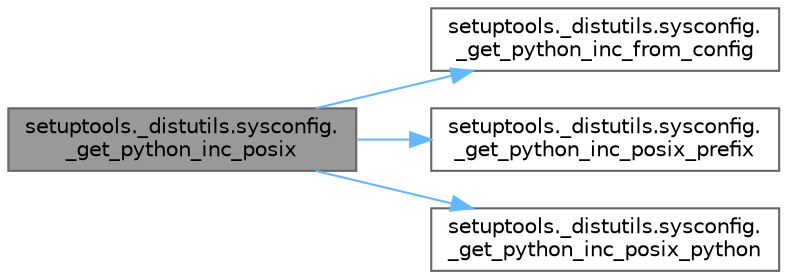 digraph "setuptools._distutils.sysconfig._get_python_inc_posix"
{
 // LATEX_PDF_SIZE
  bgcolor="transparent";
  edge [fontname=Helvetica,fontsize=10,labelfontname=Helvetica,labelfontsize=10];
  node [fontname=Helvetica,fontsize=10,shape=box,height=0.2,width=0.4];
  rankdir="LR";
  Node1 [id="Node000001",label="setuptools._distutils.sysconfig.\l_get_python_inc_posix",height=0.2,width=0.4,color="gray40", fillcolor="grey60", style="filled", fontcolor="black",tooltip=" "];
  Node1 -> Node2 [id="edge1_Node000001_Node000002",color="steelblue1",style="solid",tooltip=" "];
  Node2 [id="Node000002",label="setuptools._distutils.sysconfig.\l_get_python_inc_from_config",height=0.2,width=0.4,color="grey40", fillcolor="white", style="filled",URL="$namespacesetuptools_1_1__distutils_1_1sysconfig.html#aaad30a7647d508968ae758d7c084752c",tooltip=" "];
  Node1 -> Node3 [id="edge2_Node000001_Node000003",color="steelblue1",style="solid",tooltip=" "];
  Node3 [id="Node000003",label="setuptools._distutils.sysconfig.\l_get_python_inc_posix_prefix",height=0.2,width=0.4,color="grey40", fillcolor="white", style="filled",URL="$namespacesetuptools_1_1__distutils_1_1sysconfig.html#a6286766ffc7e2de50910688a6a32b6ea",tooltip=" "];
  Node1 -> Node4 [id="edge3_Node000001_Node000004",color="steelblue1",style="solid",tooltip=" "];
  Node4 [id="Node000004",label="setuptools._distutils.sysconfig.\l_get_python_inc_posix_python",height=0.2,width=0.4,color="grey40", fillcolor="white", style="filled",URL="$namespacesetuptools_1_1__distutils_1_1sysconfig.html#a71142c9e27b1a05b79f3520cd719df90",tooltip=" "];
}
